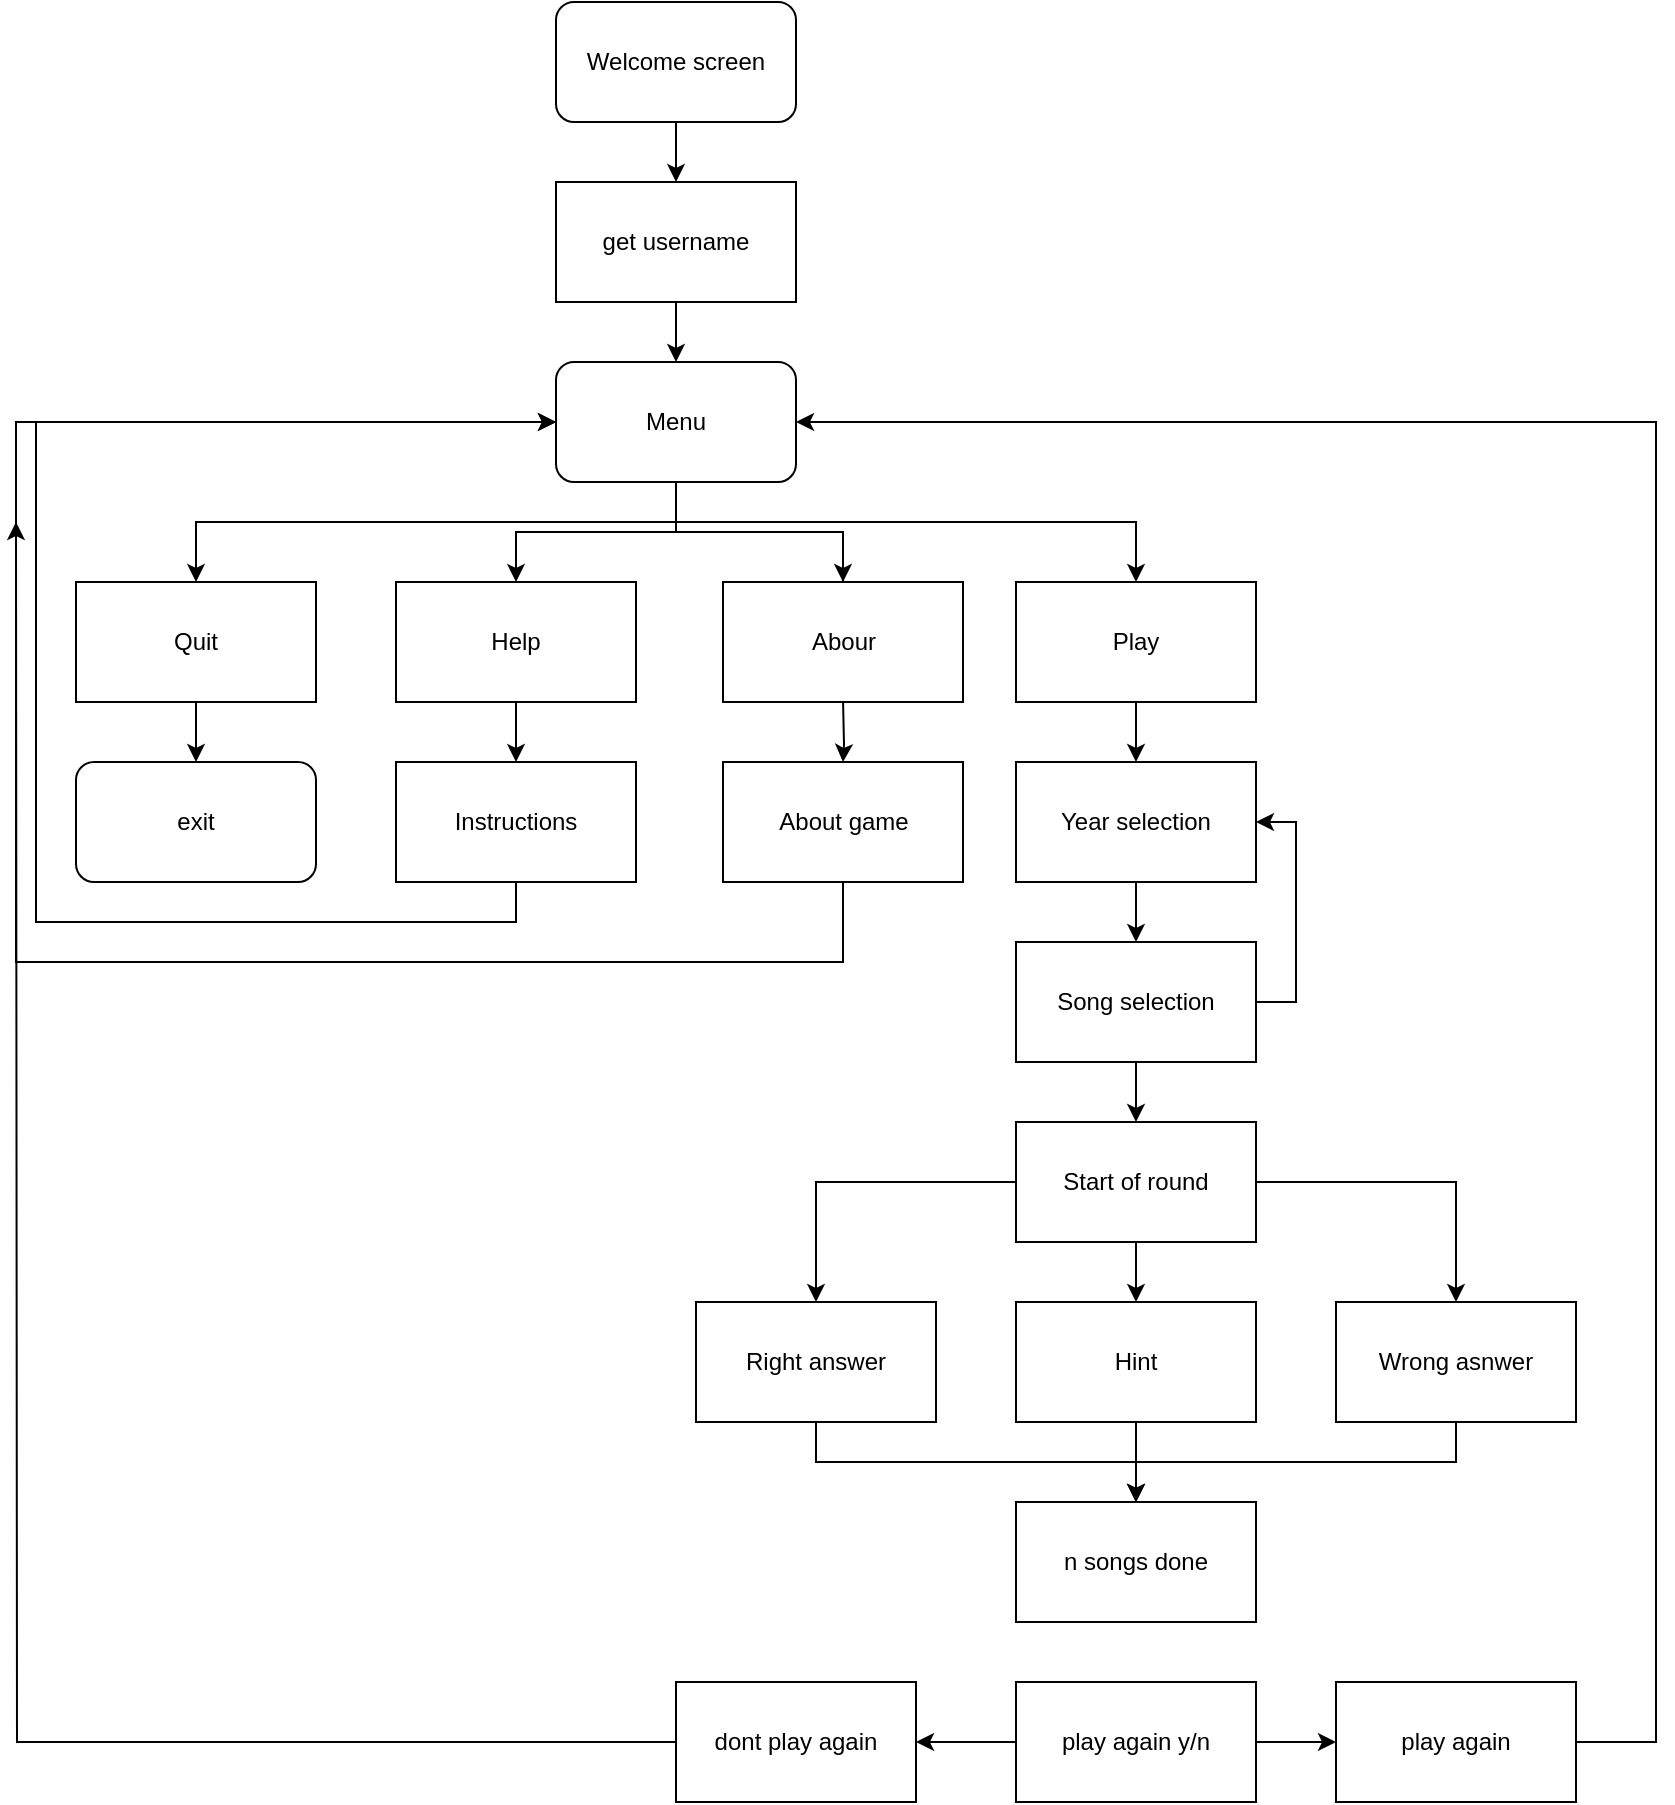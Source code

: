 <mxfile version="20.7.4" type="device"><diagram id="C5RBs43oDa-KdzZeNtuy" name="Page-1"><mxGraphModel dx="1220" dy="1936" grid="1" gridSize="10" guides="1" tooltips="1" connect="1" arrows="1" fold="1" page="1" pageScale="1" pageWidth="1000" pageHeight="1000" math="0" shadow="0"><root><mxCell id="WIyWlLk6GJQsqaUBKTNV-0"/><mxCell id="WIyWlLk6GJQsqaUBKTNV-1" parent="WIyWlLk6GJQsqaUBKTNV-0"/><mxCell id="d7rC9PR0HtvE6uvepUan-39" style="edgeStyle=orthogonalEdgeStyle;rounded=0;orthogonalLoop=1;jettySize=auto;html=1;strokeColor=default;endArrow=classic;endFill=1;" edge="1" parent="WIyWlLk6GJQsqaUBKTNV-1" source="d7rC9PR0HtvE6uvepUan-0" target="d7rC9PR0HtvE6uvepUan-1"><mxGeometry relative="1" as="geometry"/></mxCell><mxCell id="d7rC9PR0HtvE6uvepUan-0" value="Welcome screen" style="rounded=1;whiteSpace=wrap;html=1;" vertex="1" parent="WIyWlLk6GJQsqaUBKTNV-1"><mxGeometry x="280" y="-980" width="120" height="60" as="geometry"/></mxCell><mxCell id="d7rC9PR0HtvE6uvepUan-40" style="edgeStyle=orthogonalEdgeStyle;rounded=0;orthogonalLoop=1;jettySize=auto;html=1;strokeColor=default;endArrow=classic;endFill=1;" edge="1" parent="WIyWlLk6GJQsqaUBKTNV-1" source="d7rC9PR0HtvE6uvepUan-1" target="d7rC9PR0HtvE6uvepUan-15"><mxGeometry relative="1" as="geometry"/></mxCell><mxCell id="d7rC9PR0HtvE6uvepUan-1" value="get username" style="rounded=0;whiteSpace=wrap;html=1;" vertex="1" parent="WIyWlLk6GJQsqaUBKTNV-1"><mxGeometry x="280" y="-890" width="120" height="60" as="geometry"/></mxCell><mxCell id="d7rC9PR0HtvE6uvepUan-13" style="edgeStyle=orthogonalEdgeStyle;rounded=0;orthogonalLoop=1;jettySize=auto;html=1;" edge="1" parent="WIyWlLk6GJQsqaUBKTNV-1" source="d7rC9PR0HtvE6uvepUan-2" target="d7rC9PR0HtvE6uvepUan-12"><mxGeometry relative="1" as="geometry"/></mxCell><mxCell id="d7rC9PR0HtvE6uvepUan-2" value="Quit" style="rounded=0;whiteSpace=wrap;html=1;" vertex="1" parent="WIyWlLk6GJQsqaUBKTNV-1"><mxGeometry x="40" y="-690" width="120" height="60" as="geometry"/></mxCell><mxCell id="d7rC9PR0HtvE6uvepUan-11" style="edgeStyle=orthogonalEdgeStyle;rounded=0;orthogonalLoop=1;jettySize=auto;html=1;" edge="1" parent="WIyWlLk6GJQsqaUBKTNV-1" source="d7rC9PR0HtvE6uvepUan-3" target="d7rC9PR0HtvE6uvepUan-6"><mxGeometry relative="1" as="geometry"/></mxCell><mxCell id="d7rC9PR0HtvE6uvepUan-3" value="Help" style="rounded=0;whiteSpace=wrap;html=1;" vertex="1" parent="WIyWlLk6GJQsqaUBKTNV-1"><mxGeometry x="200" y="-690" width="120" height="60" as="geometry"/></mxCell><mxCell id="d7rC9PR0HtvE6uvepUan-10" style="edgeStyle=orthogonalEdgeStyle;rounded=0;orthogonalLoop=1;jettySize=auto;html=1;" edge="1" parent="WIyWlLk6GJQsqaUBKTNV-1" target="d7rC9PR0HtvE6uvepUan-7"><mxGeometry relative="1" as="geometry"><mxPoint x="423.533" y="-630" as="sourcePoint"/></mxGeometry></mxCell><mxCell id="d7rC9PR0HtvE6uvepUan-35" style="edgeStyle=orthogonalEdgeStyle;rounded=0;orthogonalLoop=1;jettySize=auto;html=1;entryX=0;entryY=0.5;entryDx=0;entryDy=0;strokeColor=default;endArrow=classic;endFill=1;" edge="1" parent="WIyWlLk6GJQsqaUBKTNV-1" source="d7rC9PR0HtvE6uvepUan-6" target="d7rC9PR0HtvE6uvepUan-15"><mxGeometry relative="1" as="geometry"><Array as="points"><mxPoint x="260" y="-520"/><mxPoint x="20" y="-520"/><mxPoint x="20" y="-770"/></Array></mxGeometry></mxCell><mxCell id="d7rC9PR0HtvE6uvepUan-6" value="Instructions" style="rounded=0;whiteSpace=wrap;html=1;" vertex="1" parent="WIyWlLk6GJQsqaUBKTNV-1"><mxGeometry x="200" y="-600" width="120" height="60" as="geometry"/></mxCell><mxCell id="d7rC9PR0HtvE6uvepUan-36" style="edgeStyle=orthogonalEdgeStyle;rounded=0;orthogonalLoop=1;jettySize=auto;html=1;entryX=0;entryY=0.5;entryDx=0;entryDy=0;strokeColor=default;endArrow=classic;endFill=1;" edge="1" parent="WIyWlLk6GJQsqaUBKTNV-1" source="d7rC9PR0HtvE6uvepUan-7" target="d7rC9PR0HtvE6uvepUan-15"><mxGeometry relative="1" as="geometry"><Array as="points"><mxPoint x="424" y="-500"/><mxPoint x="10" y="-500"/><mxPoint x="10" y="-770"/></Array></mxGeometry></mxCell><mxCell id="d7rC9PR0HtvE6uvepUan-7" value="About game" style="rounded=0;whiteSpace=wrap;html=1;" vertex="1" parent="WIyWlLk6GJQsqaUBKTNV-1"><mxGeometry x="363.5" y="-600" width="120" height="60" as="geometry"/></mxCell><mxCell id="d7rC9PR0HtvE6uvepUan-34" style="edgeStyle=orthogonalEdgeStyle;rounded=0;orthogonalLoop=1;jettySize=auto;html=1;strokeColor=default;endArrow=classic;endFill=1;" edge="1" parent="WIyWlLk6GJQsqaUBKTNV-1" source="d7rC9PR0HtvE6uvepUan-8" target="d7rC9PR0HtvE6uvepUan-9"><mxGeometry relative="1" as="geometry"/></mxCell><mxCell id="d7rC9PR0HtvE6uvepUan-8" value="Year selection" style="rounded=0;whiteSpace=wrap;html=1;" vertex="1" parent="WIyWlLk6GJQsqaUBKTNV-1"><mxGeometry x="510" y="-600" width="120" height="60" as="geometry"/></mxCell><mxCell id="d7rC9PR0HtvE6uvepUan-38" style="edgeStyle=orthogonalEdgeStyle;rounded=0;orthogonalLoop=1;jettySize=auto;html=1;entryX=1;entryY=0.5;entryDx=0;entryDy=0;strokeColor=default;endArrow=classic;endFill=1;" edge="1" parent="WIyWlLk6GJQsqaUBKTNV-1" source="d7rC9PR0HtvE6uvepUan-9" target="d7rC9PR0HtvE6uvepUan-8"><mxGeometry relative="1" as="geometry"><Array as="points"><mxPoint x="650" y="-480"/><mxPoint x="650" y="-570"/></Array></mxGeometry></mxCell><mxCell id="d7rC9PR0HtvE6uvepUan-46" style="edgeStyle=orthogonalEdgeStyle;rounded=0;orthogonalLoop=1;jettySize=auto;html=1;strokeColor=default;endArrow=classic;endFill=1;" edge="1" parent="WIyWlLk6GJQsqaUBKTNV-1" source="d7rC9PR0HtvE6uvepUan-9" target="d7rC9PR0HtvE6uvepUan-41"><mxGeometry relative="1" as="geometry"/></mxCell><mxCell id="d7rC9PR0HtvE6uvepUan-9" value="Song selection" style="rounded=0;whiteSpace=wrap;html=1;" vertex="1" parent="WIyWlLk6GJQsqaUBKTNV-1"><mxGeometry x="510" y="-510" width="120" height="60" as="geometry"/></mxCell><mxCell id="d7rC9PR0HtvE6uvepUan-12" value="exit" style="rounded=1;whiteSpace=wrap;html=1;" vertex="1" parent="WIyWlLk6GJQsqaUBKTNV-1"><mxGeometry x="40" y="-600" width="120" height="60" as="geometry"/></mxCell><mxCell id="d7rC9PR0HtvE6uvepUan-18" style="edgeStyle=orthogonalEdgeStyle;rounded=0;orthogonalLoop=1;jettySize=auto;html=1;" edge="1" parent="WIyWlLk6GJQsqaUBKTNV-1" source="d7rC9PR0HtvE6uvepUan-15" target="d7rC9PR0HtvE6uvepUan-3"><mxGeometry relative="1" as="geometry"/></mxCell><mxCell id="d7rC9PR0HtvE6uvepUan-28" style="edgeStyle=orthogonalEdgeStyle;rounded=0;orthogonalLoop=1;jettySize=auto;html=1;entryX=0.5;entryY=0;entryDx=0;entryDy=0;strokeColor=default;endArrow=none;endFill=0;" edge="1" parent="WIyWlLk6GJQsqaUBKTNV-1" source="d7rC9PR0HtvE6uvepUan-15" target="d7rC9PR0HtvE6uvepUan-26"><mxGeometry relative="1" as="geometry"/></mxCell><mxCell id="d7rC9PR0HtvE6uvepUan-30" style="edgeStyle=orthogonalEdgeStyle;rounded=0;orthogonalLoop=1;jettySize=auto;html=1;entryX=0.5;entryY=0;entryDx=0;entryDy=0;strokeColor=default;endArrow=classic;endFill=1;" edge="1" parent="WIyWlLk6GJQsqaUBKTNV-1" source="d7rC9PR0HtvE6uvepUan-15" target="d7rC9PR0HtvE6uvepUan-26"><mxGeometry relative="1" as="geometry"/></mxCell><mxCell id="d7rC9PR0HtvE6uvepUan-31" style="edgeStyle=orthogonalEdgeStyle;rounded=0;orthogonalLoop=1;jettySize=auto;html=1;strokeColor=default;endArrow=classic;endFill=1;" edge="1" parent="WIyWlLk6GJQsqaUBKTNV-1" source="d7rC9PR0HtvE6uvepUan-15" target="d7rC9PR0HtvE6uvepUan-2"><mxGeometry relative="1" as="geometry"><Array as="points"><mxPoint x="340" y="-720"/><mxPoint x="100" y="-720"/></Array></mxGeometry></mxCell><mxCell id="d7rC9PR0HtvE6uvepUan-32" style="edgeStyle=orthogonalEdgeStyle;rounded=0;orthogonalLoop=1;jettySize=auto;html=1;strokeColor=default;endArrow=classic;endFill=1;" edge="1" parent="WIyWlLk6GJQsqaUBKTNV-1" source="d7rC9PR0HtvE6uvepUan-15" target="d7rC9PR0HtvE6uvepUan-27"><mxGeometry relative="1" as="geometry"><Array as="points"><mxPoint x="340" y="-720"/><mxPoint x="570" y="-720"/></Array></mxGeometry></mxCell><mxCell id="d7rC9PR0HtvE6uvepUan-15" value="Menu" style="rounded=1;whiteSpace=wrap;html=1;" vertex="1" parent="WIyWlLk6GJQsqaUBKTNV-1"><mxGeometry x="280" y="-800" width="120" height="60" as="geometry"/></mxCell><mxCell id="d7rC9PR0HtvE6uvepUan-26" value="Abour" style="rounded=0;whiteSpace=wrap;html=1;" vertex="1" parent="WIyWlLk6GJQsqaUBKTNV-1"><mxGeometry x="363.5" y="-690" width="120" height="60" as="geometry"/></mxCell><mxCell id="d7rC9PR0HtvE6uvepUan-33" style="edgeStyle=orthogonalEdgeStyle;rounded=0;orthogonalLoop=1;jettySize=auto;html=1;strokeColor=default;endArrow=classic;endFill=1;" edge="1" parent="WIyWlLk6GJQsqaUBKTNV-1" source="d7rC9PR0HtvE6uvepUan-27" target="d7rC9PR0HtvE6uvepUan-8"><mxGeometry relative="1" as="geometry"/></mxCell><mxCell id="d7rC9PR0HtvE6uvepUan-27" value="Play" style="rounded=0;whiteSpace=wrap;html=1;" vertex="1" parent="WIyWlLk6GJQsqaUBKTNV-1"><mxGeometry x="510" y="-690" width="120" height="60" as="geometry"/></mxCell><mxCell id="d7rC9PR0HtvE6uvepUan-47" style="edgeStyle=orthogonalEdgeStyle;rounded=0;orthogonalLoop=1;jettySize=auto;html=1;strokeColor=default;endArrow=classic;endFill=1;" edge="1" parent="WIyWlLk6GJQsqaUBKTNV-1" source="d7rC9PR0HtvE6uvepUan-41" target="d7rC9PR0HtvE6uvepUan-43"><mxGeometry relative="1" as="geometry"/></mxCell><mxCell id="d7rC9PR0HtvE6uvepUan-48" style="edgeStyle=orthogonalEdgeStyle;rounded=0;orthogonalLoop=1;jettySize=auto;html=1;strokeColor=default;endArrow=classic;endFill=1;" edge="1" parent="WIyWlLk6GJQsqaUBKTNV-1" source="d7rC9PR0HtvE6uvepUan-41" target="d7rC9PR0HtvE6uvepUan-42"><mxGeometry relative="1" as="geometry"/></mxCell><mxCell id="d7rC9PR0HtvE6uvepUan-49" style="edgeStyle=orthogonalEdgeStyle;rounded=0;orthogonalLoop=1;jettySize=auto;html=1;strokeColor=default;endArrow=classic;endFill=1;" edge="1" parent="WIyWlLk6GJQsqaUBKTNV-1" source="d7rC9PR0HtvE6uvepUan-41" target="d7rC9PR0HtvE6uvepUan-44"><mxGeometry relative="1" as="geometry"/></mxCell><mxCell id="d7rC9PR0HtvE6uvepUan-41" value="Start of round" style="rounded=0;whiteSpace=wrap;html=1;" vertex="1" parent="WIyWlLk6GJQsqaUBKTNV-1"><mxGeometry x="510" y="-420" width="120" height="60" as="geometry"/></mxCell><mxCell id="d7rC9PR0HtvE6uvepUan-51" style="edgeStyle=orthogonalEdgeStyle;rounded=0;orthogonalLoop=1;jettySize=auto;html=1;strokeColor=default;endArrow=classic;endFill=1;" edge="1" parent="WIyWlLk6GJQsqaUBKTNV-1" source="d7rC9PR0HtvE6uvepUan-42" target="d7rC9PR0HtvE6uvepUan-50"><mxGeometry relative="1" as="geometry"><Array as="points"><mxPoint x="410" y="-250"/><mxPoint x="570" y="-250"/></Array></mxGeometry></mxCell><mxCell id="d7rC9PR0HtvE6uvepUan-42" value="Right answer" style="rounded=0;whiteSpace=wrap;html=1;" vertex="1" parent="WIyWlLk6GJQsqaUBKTNV-1"><mxGeometry x="350" y="-330" width="120" height="60" as="geometry"/></mxCell><mxCell id="d7rC9PR0HtvE6uvepUan-52" style="edgeStyle=orthogonalEdgeStyle;rounded=0;orthogonalLoop=1;jettySize=auto;html=1;strokeColor=default;endArrow=classic;endFill=1;" edge="1" parent="WIyWlLk6GJQsqaUBKTNV-1" source="d7rC9PR0HtvE6uvepUan-43" target="d7rC9PR0HtvE6uvepUan-50"><mxGeometry relative="1" as="geometry"/></mxCell><mxCell id="d7rC9PR0HtvE6uvepUan-43" value="Hint" style="rounded=0;whiteSpace=wrap;html=1;" vertex="1" parent="WIyWlLk6GJQsqaUBKTNV-1"><mxGeometry x="510" y="-330" width="120" height="60" as="geometry"/></mxCell><mxCell id="d7rC9PR0HtvE6uvepUan-53" style="edgeStyle=orthogonalEdgeStyle;rounded=0;orthogonalLoop=1;jettySize=auto;html=1;strokeColor=default;endArrow=classic;endFill=1;" edge="1" parent="WIyWlLk6GJQsqaUBKTNV-1" source="d7rC9PR0HtvE6uvepUan-44" target="d7rC9PR0HtvE6uvepUan-50"><mxGeometry relative="1" as="geometry"><Array as="points"><mxPoint x="730" y="-250"/><mxPoint x="570" y="-250"/></Array></mxGeometry></mxCell><mxCell id="d7rC9PR0HtvE6uvepUan-44" value="Wrong asnwer" style="rounded=0;whiteSpace=wrap;html=1;" vertex="1" parent="WIyWlLk6GJQsqaUBKTNV-1"><mxGeometry x="670" y="-330" width="120" height="60" as="geometry"/></mxCell><mxCell id="d7rC9PR0HtvE6uvepUan-50" value="n songs done" style="rounded=0;whiteSpace=wrap;html=1;" vertex="1" parent="WIyWlLk6GJQsqaUBKTNV-1"><mxGeometry x="510" y="-230" width="120" height="60" as="geometry"/></mxCell><mxCell id="d7rC9PR0HtvE6uvepUan-57" style="edgeStyle=orthogonalEdgeStyle;rounded=0;orthogonalLoop=1;jettySize=auto;html=1;entryX=0;entryY=0.5;entryDx=0;entryDy=0;strokeColor=default;endArrow=classic;endFill=1;" edge="1" parent="WIyWlLk6GJQsqaUBKTNV-1" source="d7rC9PR0HtvE6uvepUan-54" target="d7rC9PR0HtvE6uvepUan-56"><mxGeometry relative="1" as="geometry"/></mxCell><mxCell id="d7rC9PR0HtvE6uvepUan-58" style="edgeStyle=orthogonalEdgeStyle;rounded=0;orthogonalLoop=1;jettySize=auto;html=1;strokeColor=default;endArrow=classic;endFill=1;" edge="1" parent="WIyWlLk6GJQsqaUBKTNV-1" source="d7rC9PR0HtvE6uvepUan-54" target="d7rC9PR0HtvE6uvepUan-55"><mxGeometry relative="1" as="geometry"/></mxCell><mxCell id="d7rC9PR0HtvE6uvepUan-54" value="play again y/n" style="rounded=0;whiteSpace=wrap;html=1;" vertex="1" parent="WIyWlLk6GJQsqaUBKTNV-1"><mxGeometry x="510" y="-140" width="120" height="60" as="geometry"/></mxCell><mxCell id="d7rC9PR0HtvE6uvepUan-60" style="edgeStyle=orthogonalEdgeStyle;rounded=0;orthogonalLoop=1;jettySize=auto;html=1;strokeColor=default;endArrow=classic;endFill=1;" edge="1" parent="WIyWlLk6GJQsqaUBKTNV-1" source="d7rC9PR0HtvE6uvepUan-55"><mxGeometry relative="1" as="geometry"><mxPoint x="10" y="-720" as="targetPoint"/></mxGeometry></mxCell><mxCell id="d7rC9PR0HtvE6uvepUan-55" value="dont play again" style="rounded=0;whiteSpace=wrap;html=1;" vertex="1" parent="WIyWlLk6GJQsqaUBKTNV-1"><mxGeometry x="340" y="-140" width="120" height="60" as="geometry"/></mxCell><mxCell id="d7rC9PR0HtvE6uvepUan-59" style="edgeStyle=orthogonalEdgeStyle;rounded=0;orthogonalLoop=1;jettySize=auto;html=1;entryX=1;entryY=0.5;entryDx=0;entryDy=0;strokeColor=default;endArrow=classic;endFill=1;" edge="1" parent="WIyWlLk6GJQsqaUBKTNV-1" source="d7rC9PR0HtvE6uvepUan-56" target="d7rC9PR0HtvE6uvepUan-15"><mxGeometry relative="1" as="geometry"><Array as="points"><mxPoint x="830" y="-110"/><mxPoint x="830" y="-770"/></Array></mxGeometry></mxCell><mxCell id="d7rC9PR0HtvE6uvepUan-56" value="play again" style="rounded=0;whiteSpace=wrap;html=1;" vertex="1" parent="WIyWlLk6GJQsqaUBKTNV-1"><mxGeometry x="670" y="-140" width="120" height="60" as="geometry"/></mxCell></root></mxGraphModel></diagram></mxfile>
